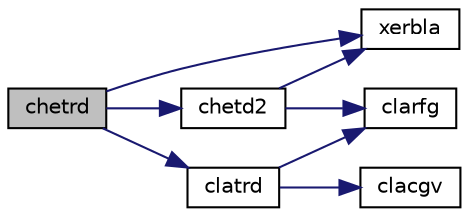 digraph "chetrd"
{
 // LATEX_PDF_SIZE
  edge [fontname="Helvetica",fontsize="10",labelfontname="Helvetica",labelfontsize="10"];
  node [fontname="Helvetica",fontsize="10",shape=record];
  rankdir="LR";
  Node1 [label="chetrd",height=0.2,width=0.4,color="black", fillcolor="grey75", style="filled", fontcolor="black",tooltip="CHETRD"];
  Node1 -> Node2 [color="midnightblue",fontsize="10",style="solid",fontname="Helvetica"];
  Node2 [label="chetd2",height=0.2,width=0.4,color="black", fillcolor="white", style="filled",URL="$chetd2_8f.html#a4a93e0522d4d3aa68c54c9b6ebdfbce9",tooltip="CHETD2 reduces a Hermitian matrix to real symmetric tridiagonal form by an unitary similarity transfo..."];
  Node2 -> Node3 [color="midnightblue",fontsize="10",style="solid",fontname="Helvetica"];
  Node3 [label="clarfg",height=0.2,width=0.4,color="black", fillcolor="white", style="filled",URL="$clarfg_8f.html#ab546cf8718b98ecdc6aae99a34ffb1bf",tooltip="CLARFG generates an elementary reflector (Householder matrix)."];
  Node2 -> Node4 [color="midnightblue",fontsize="10",style="solid",fontname="Helvetica"];
  Node4 [label="xerbla",height=0.2,width=0.4,color="black", fillcolor="white", style="filled",URL="$xerbla_8f.html#a377ee61015baf8dea7770b3a404b1c07",tooltip="XERBLA"];
  Node1 -> Node5 [color="midnightblue",fontsize="10",style="solid",fontname="Helvetica"];
  Node5 [label="clatrd",height=0.2,width=0.4,color="black", fillcolor="white", style="filled",URL="$clatrd_8f.html#a696706ee9b77b41803ddcf18baf5d978",tooltip="CLATRD reduces the first nb rows and columns of a symmetric/Hermitian matrix A to real tridiagonal fo..."];
  Node5 -> Node6 [color="midnightblue",fontsize="10",style="solid",fontname="Helvetica"];
  Node6 [label="clacgv",height=0.2,width=0.4,color="black", fillcolor="white", style="filled",URL="$clacgv_8f.html#a0ff51770edb0cdc7328fdae7ace7954e",tooltip="CLACGV conjugates a complex vector."];
  Node5 -> Node3 [color="midnightblue",fontsize="10",style="solid",fontname="Helvetica"];
  Node1 -> Node4 [color="midnightblue",fontsize="10",style="solid",fontname="Helvetica"];
}
